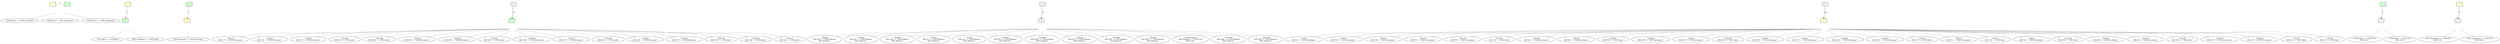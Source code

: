 
digraph{
rankdir=TB

subgraph cluster_0 {
    style=filled;
    color=transparent;
    e0_start [fillcolor="#CCFFCC", fontname="helvetica", style=filled, shape=box, label=" "];
e0_end [fillcolor="#FFFFCC", shape=note, fontname="helvetica", style=filled, label=" "];

    e0_start -> e0_end [ arrowhead=none,constraint=false,penwidth=1,color="#FF0000",style=dashed, minlen=2, label=3 ];
    e0_inv [style=invis]
    e0_start -> e0_inv [style=invis]
    e0_end -> e0_inv [style=invis]
};
            

subgraph cluster_1 {
    style=filled;
    color=transparent;
    e1_start [fillcolor="#FFFFCC", shape=note, fontname="helvetica", style=filled, label=" "];
e1_end [fillcolor="#CCFFCC", fontname="helvetica", style=filled, shape=box, label=" "];

    e1_start -> e1_end [ style=solid,arrowhead=normal,penwidth=1,constraint=true,color="#FF0000", minlen=2, label=2 ];
    e1_inv [style=invis]
    e1_start -> e1_inv [style=invis]
    e1_end -> e1_inv [style=invis]
};
            

subgraph cluster_2 {
    style=filled;
    color=transparent;
    e2_start [fillcolor="#CCFFCC", fontname="helvetica", style=filled, shape=box, label=" "];
e2_end [fillcolor="#FFFFCC", shape=note, fontname="helvetica", style=filled, label=" "];

    e2_start -> e2_end [ style=solid,arrowhead=normal,penwidth=1,constraint=true,color="#FF0000", minlen=2, label=1 ];
    e2_inv [style=invis]
    e2_start -> e2_inv [style=invis]
    e2_end -> e2_inv [style=invis]
};
            

subgraph cluster_3 {
    style=filled;
    color=transparent;
    e3_start [fontname="helvetica", fillcolor="#EEEEEE", shape=box, style="filled,rounded", label=" "];
e3_end [fillcolor="#CCFFCC", fontname="helvetica", style=filled, shape=box, label=" "];

    e3_start -> e3_end [ style=solid,color="#000000",arrowhead=normal,penwidth=1,constraint=true, minlen=2, label=16 ];
    e3_inv [style=invis]
    e3_start -> e3_inv [style=invis]
    e3_end -> e3_inv [style=invis]
};
            

subgraph cluster_4 {
    style=filled;
    color=transparent;
    e4_start [fontname="helvetica", fillcolor="#EEEEEE", shape=box, style="filled,rounded", label=" "];
e4_end [fontname="helvetica", fillcolor="#EEEEEE", shape=box, style="filled,rounded", label=" "];

    e4_start -> e4_end [ style=solid,color="#000000",arrowhead=normal,penwidth=1,constraint=true, minlen=2, label=13 ];
    e4_inv [style=invis]
    e4_start -> e4_inv [style=invis]
    e4_end -> e4_inv [style=invis]
};
            

subgraph cluster_5 {
    style=filled;
    color=transparent;
    e5_start [fontname="helvetica", fillcolor="#EEEEEE", shape=box, style="filled,rounded", label=" "];
e5_end [fillcolor="#FFFFCC", shape=note, fontname="helvetica", style=filled, label=" "];

    e5_start -> e5_end [ style=solid,color="#000000",arrowhead=normal,penwidth=1,constraint=true, minlen=2, label=28 ];
    e5_inv [style=invis]
    e5_start -> e5_inv [style=invis]
    e5_end -> e5_inv [style=invis]
};
            

subgraph cluster_6 {
    style=filled;
    color=transparent;
    e6_start [fillcolor="#CCFFCC", fontname="helvetica", style=filled, shape=box, label=" "];
e6_end [fontname="helvetica", fillcolor="#EEEEEE", shape=box, style="filled,rounded", label=" "];

    e6_start -> e6_end [ style=solid,color="#000000",arrowhead=normal,penwidth=1,constraint=true, minlen=2, label=2 ];
    e6_inv [style=invis]
    e6_start -> e6_inv [style=invis]
    e6_end -> e6_inv [style=invis]
};
            

subgraph cluster_7 {
    style=filled;
    color=transparent;
    e7_start [fillcolor="#FFFFCC", shape=note, fontname="helvetica", style=filled, label=" "];
e7_end [fontname="helvetica", fillcolor="#EEEEEE", shape=box, style="filled,rounded", label=" "];

    e7_start -> e7_end [ style=solid,color="#000000",arrowhead=normal,penwidth=1,constraint=true, minlen=2, label=2 ];
    e7_inv [style=invis]
    e7_start -> e7_inv [style=invis]
    e7_end -> e7_inv [style=invis]
};
            
n8 [ label="\"CEN.South\" -> \"NDC.Northeast\""];
e0_inv -> n8 [dir=none, style=dashed];
n9 [ label="\"CEN.West\" -> \"NDC.Southwest\""];
e0_inv -> n9 [dir=none, style=dashed];
n10 [ label="\"CEN.South\" -> \"NDC.Southwest\""];
e0_inv -> n10 [dir=none, style=dashed];
n11 [ label="\"NDC.West\" -> \"CEN.West\""];
e1_inv -> n11 [dir=none, style=dashed];
n12 [ label="\"CEN.Northeast\" -> \"NDC.Northeast\""];
e2_inv -> n12 [dir=none, style=dashed];
n13 [ label="\"NDC.Southeast\" -> \"CEN.South\""];
e1_inv -> n13 [dir=none, style=dashed];
n14 [ label="\"CEN.CT\nNDC.CT\" -> \"CEN.Northeast\""];
e3_inv -> n14 [dir=none, style=dashed];
n15 [ label="\"CEN.KS\nNDC.KS\" -> \"CEN.Midwest\nNDC.Midwest\""];
e4_inv -> n15 [dir=none, style=dashed];
n16 [ label="\"CEN.LA\nNDC.LA\" -> \"NDC.Southeast\""];
e5_inv -> n16 [dir=none, style=dashed];
n17 [ label="\"CEN.PA\nNDC.PA\" -> \"CEN.Northeast\""];
e3_inv -> n17 [dir=none, style=dashed];
n18 [ label="\"CEN.GA\nNDC.GA\" -> \"NDC.Southeast\""];
e5_inv -> n18 [dir=none, style=dashed];
n19 [ label="\"CEN.IN\nNDC.IN\" -> \"CEN.Midwest\nNDC.Midwest\""];
e4_inv -> n19 [dir=none, style=dashed];
n20 [ label="\"CEN.VA\nNDC.VA\" -> \"NDC.Southeast\""];
e5_inv -> n20 [dir=none, style=dashed];
n21 [ label="\"CEN.NE\nNDC.NE\" -> \"CEN.Midwest\nNDC.Midwest\""];
e4_inv -> n21 [dir=none, style=dashed];
n22 [ label="\"CEN.TX\nNDC.TX\" -> \"NDC.Southwest\""];
e5_inv -> n22 [dir=none, style=dashed];
n23 [ label="\"CEN.TN\nNDC.TN\" -> \"NDC.Southeast\""];
e5_inv -> n23 [dir=none, style=dashed];
n24 [ label="\"CEN.IL\nNDC.IL\" -> \"CEN.Midwest\nNDC.Midwest\""];
e4_inv -> n24 [dir=none, style=dashed];
n25 [ label="\"CEN.RI\nNDC.RI\" -> \"CEN.Northeast\""];
e3_inv -> n25 [dir=none, style=dashed];
n26 [ label="\"CEN.NV\nNDC.NV\" -> \"NDC.West\""];
e5_inv -> n26 [dir=none, style=dashed];
n27 [ label="\"CEN.AZ\nNDC.AZ\" -> \"NDC.Southwest\""];
e5_inv -> n27 [dir=none, style=dashed];
n28 [ label="\"CEN.KY\nNDC.KY\" -> \"NDC.Southeast\""];
e5_inv -> n28 [dir=none, style=dashed];
n29 [ label="\"CEN.IA\nNDC.IA\" -> \"CEN.Midwest\nNDC.Midwest\""];
e4_inv -> n29 [dir=none, style=dashed];
n30 [ label="\"CEN.WY\nNDC.WY\" -> \"NDC.West\""];
e5_inv -> n30 [dir=none, style=dashed];
n31 [ label="\"CEN.NM\nNDC.NM\" -> \"NDC.Southwest\""];
e5_inv -> n31 [dir=none, style=dashed];
n32 [ label="\"CEN.DC\nNDC.DC\" -> \"NDC.Northeast\""];
e5_inv -> n32 [dir=none, style=dashed];
n33 [ label="\"CEN.TX\nNDC.TX\" -> \"CEN.South\""];
e3_inv -> n33 [dir=none, style=dashed];
n34 [ label="\"CEN.MT\nNDC.MT\" -> \"NDC.West\""];
e5_inv -> n34 [dir=none, style=dashed];
n35 [ label="\"CEN.NC\nNDC.NC\" -> \"NDC.Southeast\""];
e5_inv -> n35 [dir=none, style=dashed];
n36 [ label="\"CEN.South\" -> \"CEN.USA\nNDC.USA\""];
e6_inv -> n36 [dir=none, style=dashed];
n37 [ label="\"CEN.MD\nNDC.MD\" -> \"CEN.South\""];
e3_inv -> n37 [dir=none, style=dashed];
n38 [ label="\"CEN.WI\nNDC.WI\" -> \"CEN.Midwest\nNDC.Midwest\""];
e4_inv -> n38 [dir=none, style=dashed];
n39 [ label="\"CEN.MA\nNDC.MA\" -> \"CEN.Northeast\""];
e3_inv -> n39 [dir=none, style=dashed];
n40 [ label="\"CEN.SC\nNDC.SC\" -> \"NDC.Southeast\""];
e5_inv -> n40 [dir=none, style=dashed];
n41 [ label="\"CEN.MO\nNDC.MO\" -> \"CEN.Midwest\nNDC.Midwest\""];
e4_inv -> n41 [dir=none, style=dashed];
n42 [ label="\"CEN.SD\nNDC.SD\" -> \"CEN.Midwest\nNDC.Midwest\""];
e4_inv -> n42 [dir=none, style=dashed];
n43 [ label="\"CEN.NH\nNDC.NH\" -> \"CEN.Northeast\""];
e3_inv -> n43 [dir=none, style=dashed];
n44 [ label="\"CEN.DC\nNDC.DC\" -> \"CEN.South\""];
e3_inv -> n44 [dir=none, style=dashed];
n45 [ label="\"CEN.ME\nNDC.ME\" -> \"CEN.Northeast\""];
e3_inv -> n45 [dir=none, style=dashed];
n46 [ label="\"CEN.MS\nNDC.MS\" -> \"NDC.Southeast\""];
e5_inv -> n46 [dir=none, style=dashed];
n47 [ label="\"CEN.WV\nNDC.WV\" -> \"NDC.Southeast\""];
e5_inv -> n47 [dir=none, style=dashed];
n48 [ label="\"CEN.VT\nNDC.VT\" -> \"CEN.Northeast\""];
e3_inv -> n48 [dir=none, style=dashed];
n49 [ label="\"CEN.MI\nNDC.MI\" -> \"CEN.Midwest\nNDC.Midwest\""];
e4_inv -> n49 [dir=none, style=dashed];
n50 [ label="\"CEN.DE\nNDC.DE\" -> \"CEN.South\""];
e3_inv -> n50 [dir=none, style=dashed];
n51 [ label="\"CEN.NJ\nNDC.NJ\" -> \"CEN.Northeast\""];
e3_inv -> n51 [dir=none, style=dashed];
n52 [ label="\"CEN.NY\nNDC.NY\" -> \"CEN.Northeast\""];
e3_inv -> n52 [dir=none, style=dashed];
n53 [ label="\"CEN.ND\nNDC.ND\" -> \"CEN.Midwest\nNDC.Midwest\""];
e4_inv -> n53 [dir=none, style=dashed];
n54 [ label="\"CEN.CO\nNDC.CO\" -> \"NDC.West\""];
e5_inv -> n54 [dir=none, style=dashed];
n55 [ label="\"CEN.FL\nNDC.FL\" -> \"NDC.Southeast\""];
e5_inv -> n55 [dir=none, style=dashed];
n56 [ label="\"CEN.NM\nNDC.NM\" -> \"CEN.West\""];
e3_inv -> n56 [dir=none, style=dashed];
n57 [ label="\"CEN.CA\nNDC.CA\" -> \"NDC.West\""];
e5_inv -> n57 [dir=none, style=dashed];
n58 [ label="\"CEN.AL\nNDC.AL\" -> \"NDC.Southeast\""];
e5_inv -> n58 [dir=none, style=dashed];
n59 [ label="\"NDC.Northeast\" -> \"CEN.USA\nNDC.USA\""];
e7_inv -> n59 [dir=none, style=dashed];
n60 [ label="\"CEN.OR\nNDC.OR\" -> \"NDC.West\""];
e5_inv -> n60 [dir=none, style=dashed];
n61 [ label="\"CEN.MD\nNDC.MD\" -> \"NDC.Northeast\""];
e5_inv -> n61 [dir=none, style=dashed];
n62 [ label="\"CEN.Midwest\nNDC.Midwest\" -> \"CEN.USA\nNDC.USA\""];
e4_inv -> n62 [dir=none, style=dashed];
n63 [ label="\"CEN.AR\nNDC.AR\" -> \"NDC.Southeast\""];
e5_inv -> n63 [dir=none, style=dashed];
n64 [ label="\"CEN.WA\nNDC.WA\" -> \"NDC.West\""];
e5_inv -> n64 [dir=none, style=dashed];
n65 [ label="\"CEN.West\" -> \"CEN.USA\nNDC.USA\""];
e6_inv -> n65 [dir=none, style=dashed];
n66 [ label="\"CEN.OK\nNDC.OK\" -> \"NDC.Southwest\""];
e5_inv -> n66 [dir=none, style=dashed];
n67 [ label="\"CEN.OK\nNDC.OK\" -> \"CEN.South\""];
e3_inv -> n67 [dir=none, style=dashed];
n68 [ label="\"NDC.Southwest\" -> \"CEN.USA\nNDC.USA\""];
e7_inv -> n68 [dir=none, style=dashed];
n69 [ label="\"CEN.DE\nNDC.DE\" -> \"NDC.Northeast\""];
e5_inv -> n69 [dir=none, style=dashed];
n70 [ label="\"CEN.UT\nNDC.UT\" -> \"NDC.West\""];
e5_inv -> n70 [dir=none, style=dashed];
n71 [ label="\"CEN.MN\nNDC.MN\" -> \"CEN.Midwest\nNDC.Midwest\""];
e4_inv -> n71 [dir=none, style=dashed];
n72 [ label="\"CEN.ID\nNDC.ID\" -> \"NDC.West\""];
e5_inv -> n72 [dir=none, style=dashed];
n73 [ label="\"CEN.AZ\nNDC.AZ\" -> \"CEN.West\""];
e3_inv -> n73 [dir=none, style=dashed];
n74 [ label="\"CEN.OH\nNDC.OH\" -> \"CEN.Midwest\nNDC.Midwest\""];
e4_inv -> n74 [dir=none, style=dashed];

}
            